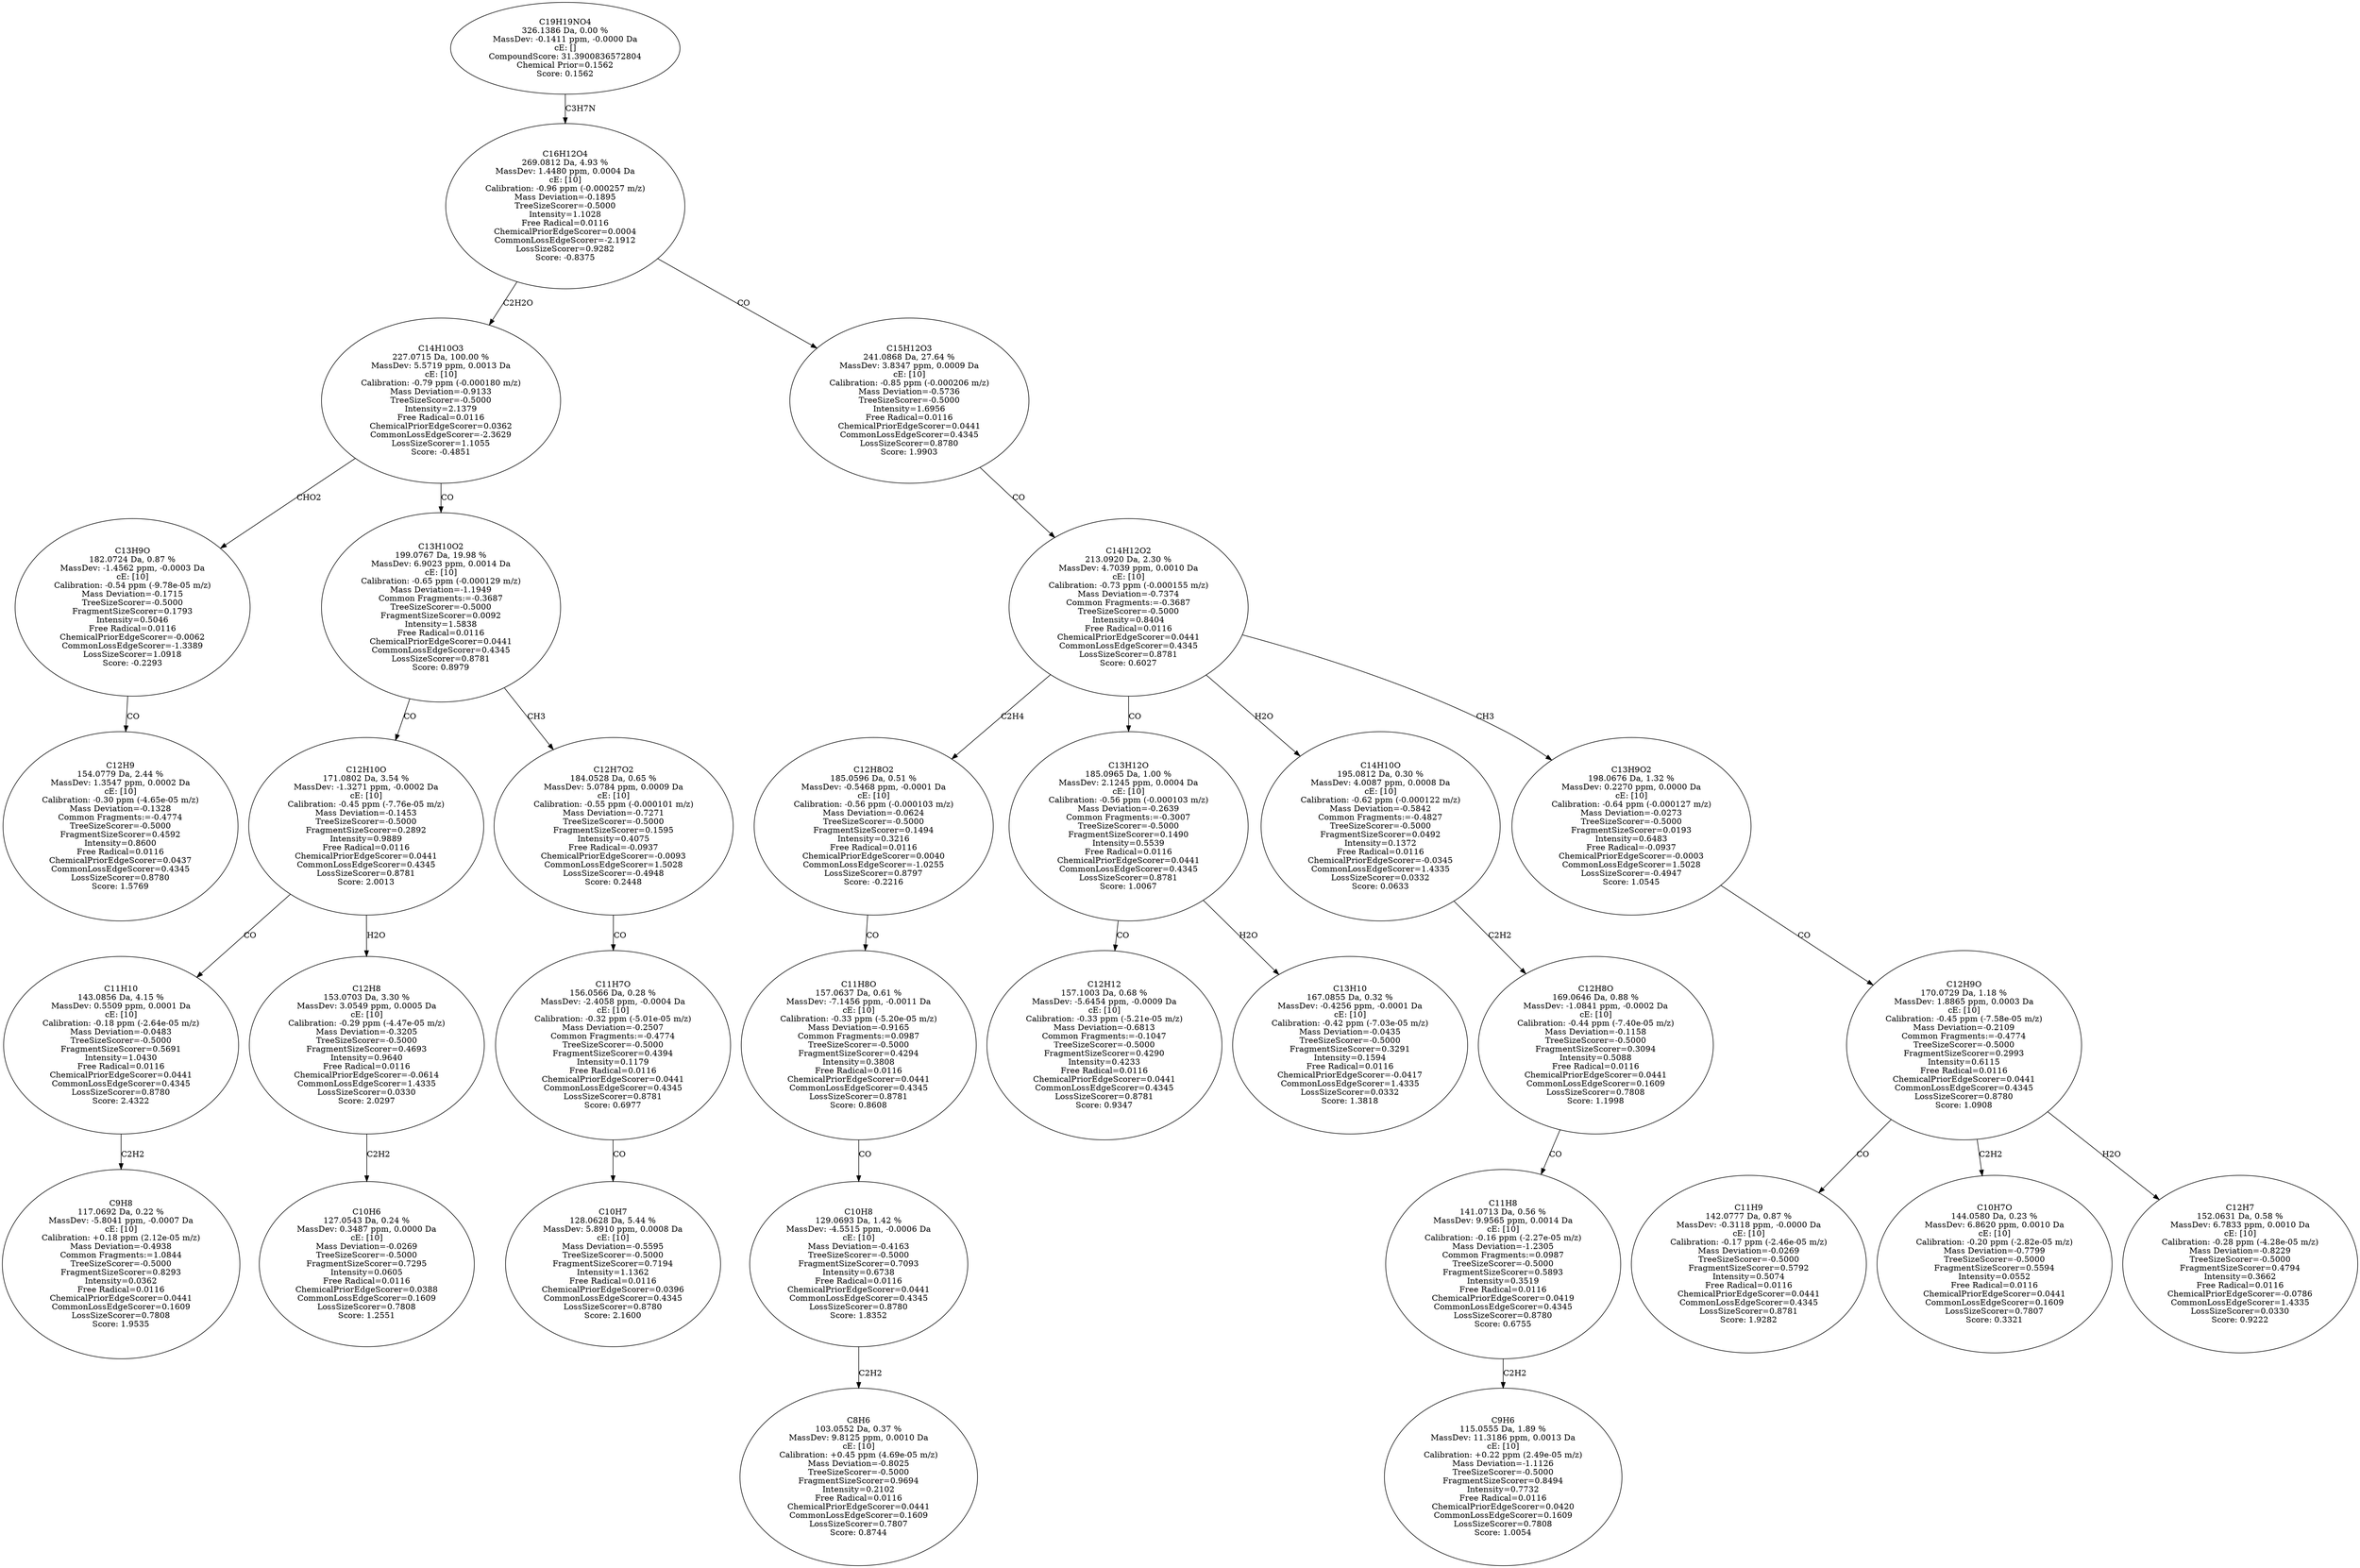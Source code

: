 strict digraph {
v1 [label="C12H9\n154.0779 Da, 2.44 %\nMassDev: 1.3547 ppm, 0.0002 Da\ncE: [10]\nCalibration: -0.30 ppm (-4.65e-05 m/z)\nMass Deviation=-0.1328\nCommon Fragments:=-0.4774\nTreeSizeScorer=-0.5000\nFragmentSizeScorer=0.4592\nIntensity=0.8600\nFree Radical=0.0116\nChemicalPriorEdgeScorer=0.0437\nCommonLossEdgeScorer=0.4345\nLossSizeScorer=0.8780\nScore: 1.5769"];
v2 [label="C13H9O\n182.0724 Da, 0.87 %\nMassDev: -1.4562 ppm, -0.0003 Da\ncE: [10]\nCalibration: -0.54 ppm (-9.78e-05 m/z)\nMass Deviation=-0.1715\nTreeSizeScorer=-0.5000\nFragmentSizeScorer=0.1793\nIntensity=0.5046\nFree Radical=0.0116\nChemicalPriorEdgeScorer=-0.0062\nCommonLossEdgeScorer=-1.3389\nLossSizeScorer=1.0918\nScore: -0.2293"];
v3 [label="C9H8\n117.0692 Da, 0.22 %\nMassDev: -5.8041 ppm, -0.0007 Da\ncE: [10]\nCalibration: +0.18 ppm (2.12e-05 m/z)\nMass Deviation=-0.4938\nCommon Fragments:=1.0844\nTreeSizeScorer=-0.5000\nFragmentSizeScorer=0.8293\nIntensity=0.0362\nFree Radical=0.0116\nChemicalPriorEdgeScorer=0.0441\nCommonLossEdgeScorer=0.1609\nLossSizeScorer=0.7808\nScore: 1.9535"];
v4 [label="C11H10\n143.0856 Da, 4.15 %\nMassDev: 0.5509 ppm, 0.0001 Da\ncE: [10]\nCalibration: -0.18 ppm (-2.64e-05 m/z)\nMass Deviation=-0.0483\nTreeSizeScorer=-0.5000\nFragmentSizeScorer=0.5691\nIntensity=1.0430\nFree Radical=0.0116\nChemicalPriorEdgeScorer=0.0441\nCommonLossEdgeScorer=0.4345\nLossSizeScorer=0.8780\nScore: 2.4322"];
v5 [label="C10H6\n127.0543 Da, 0.24 %\nMassDev: 0.3487 ppm, 0.0000 Da\ncE: [10]\nMass Deviation=-0.0269\nTreeSizeScorer=-0.5000\nFragmentSizeScorer=0.7295\nIntensity=0.0605\nFree Radical=0.0116\nChemicalPriorEdgeScorer=0.0388\nCommonLossEdgeScorer=0.1609\nLossSizeScorer=0.7808\nScore: 1.2551"];
v6 [label="C12H8\n153.0703 Da, 3.30 %\nMassDev: 3.0549 ppm, 0.0005 Da\ncE: [10]\nCalibration: -0.29 ppm (-4.47e-05 m/z)\nMass Deviation=-0.3205\nTreeSizeScorer=-0.5000\nFragmentSizeScorer=0.4693\nIntensity=0.9640\nFree Radical=0.0116\nChemicalPriorEdgeScorer=-0.0614\nCommonLossEdgeScorer=1.4335\nLossSizeScorer=0.0330\nScore: 2.0297"];
v7 [label="C12H10O\n171.0802 Da, 3.54 %\nMassDev: -1.3271 ppm, -0.0002 Da\ncE: [10]\nCalibration: -0.45 ppm (-7.76e-05 m/z)\nMass Deviation=-0.1453\nTreeSizeScorer=-0.5000\nFragmentSizeScorer=0.2892\nIntensity=0.9889\nFree Radical=0.0116\nChemicalPriorEdgeScorer=0.0441\nCommonLossEdgeScorer=0.4345\nLossSizeScorer=0.8781\nScore: 2.0013"];
v8 [label="C10H7\n128.0628 Da, 5.44 %\nMassDev: 5.8910 ppm, 0.0008 Da\ncE: [10]\nMass Deviation=-0.5595\nTreeSizeScorer=-0.5000\nFragmentSizeScorer=0.7194\nIntensity=1.1362\nFree Radical=0.0116\nChemicalPriorEdgeScorer=0.0396\nCommonLossEdgeScorer=0.4345\nLossSizeScorer=0.8780\nScore: 2.1600"];
v9 [label="C11H7O\n156.0566 Da, 0.28 %\nMassDev: -2.4058 ppm, -0.0004 Da\ncE: [10]\nCalibration: -0.32 ppm (-5.01e-05 m/z)\nMass Deviation=-0.2507\nCommon Fragments:=-0.4774\nTreeSizeScorer=-0.5000\nFragmentSizeScorer=0.4394\nIntensity=0.1179\nFree Radical=0.0116\nChemicalPriorEdgeScorer=0.0441\nCommonLossEdgeScorer=0.4345\nLossSizeScorer=0.8781\nScore: 0.6977"];
v10 [label="C12H7O2\n184.0528 Da, 0.65 %\nMassDev: 5.0784 ppm, 0.0009 Da\ncE: [10]\nCalibration: -0.55 ppm (-0.000101 m/z)\nMass Deviation=-0.7271\nTreeSizeScorer=-0.5000\nFragmentSizeScorer=0.1595\nIntensity=0.4075\nFree Radical=-0.0937\nChemicalPriorEdgeScorer=-0.0093\nCommonLossEdgeScorer=1.5028\nLossSizeScorer=-0.4948\nScore: 0.2448"];
v11 [label="C13H10O2\n199.0767 Da, 19.98 %\nMassDev: 6.9023 ppm, 0.0014 Da\ncE: [10]\nCalibration: -0.65 ppm (-0.000129 m/z)\nMass Deviation=-1.1949\nCommon Fragments:=-0.3687\nTreeSizeScorer=-0.5000\nFragmentSizeScorer=0.0092\nIntensity=1.5838\nFree Radical=0.0116\nChemicalPriorEdgeScorer=0.0441\nCommonLossEdgeScorer=0.4345\nLossSizeScorer=0.8781\nScore: 0.8979"];
v12 [label="C14H10O3\n227.0715 Da, 100.00 %\nMassDev: 5.5719 ppm, 0.0013 Da\ncE: [10]\nCalibration: -0.79 ppm (-0.000180 m/z)\nMass Deviation=-0.9133\nTreeSizeScorer=-0.5000\nIntensity=2.1379\nFree Radical=0.0116\nChemicalPriorEdgeScorer=0.0362\nCommonLossEdgeScorer=-2.3629\nLossSizeScorer=1.1055\nScore: -0.4851"];
v13 [label="C8H6\n103.0552 Da, 0.37 %\nMassDev: 9.8125 ppm, 0.0010 Da\ncE: [10]\nCalibration: +0.45 ppm (4.69e-05 m/z)\nMass Deviation=-0.8025\nTreeSizeScorer=-0.5000\nFragmentSizeScorer=0.9694\nIntensity=0.2102\nFree Radical=0.0116\nChemicalPriorEdgeScorer=0.0441\nCommonLossEdgeScorer=0.1609\nLossSizeScorer=0.7807\nScore: 0.8744"];
v14 [label="C10H8\n129.0693 Da, 1.42 %\nMassDev: -4.5515 ppm, -0.0006 Da\ncE: [10]\nMass Deviation=-0.4163\nTreeSizeScorer=-0.5000\nFragmentSizeScorer=0.7093\nIntensity=0.6738\nFree Radical=0.0116\nChemicalPriorEdgeScorer=0.0441\nCommonLossEdgeScorer=0.4345\nLossSizeScorer=0.8780\nScore: 1.8352"];
v15 [label="C11H8O\n157.0637 Da, 0.61 %\nMassDev: -7.1456 ppm, -0.0011 Da\ncE: [10]\nCalibration: -0.33 ppm (-5.20e-05 m/z)\nMass Deviation=-0.9165\nCommon Fragments:=0.0987\nTreeSizeScorer=-0.5000\nFragmentSizeScorer=0.4294\nIntensity=0.3808\nFree Radical=0.0116\nChemicalPriorEdgeScorer=0.0441\nCommonLossEdgeScorer=0.4345\nLossSizeScorer=0.8781\nScore: 0.8608"];
v16 [label="C12H8O2\n185.0596 Da, 0.51 %\nMassDev: -0.5468 ppm, -0.0001 Da\ncE: [10]\nCalibration: -0.56 ppm (-0.000103 m/z)\nMass Deviation=-0.0624\nTreeSizeScorer=-0.5000\nFragmentSizeScorer=0.1494\nIntensity=0.3216\nFree Radical=0.0116\nChemicalPriorEdgeScorer=0.0040\nCommonLossEdgeScorer=-1.0255\nLossSizeScorer=0.8797\nScore: -0.2216"];
v17 [label="C12H12\n157.1003 Da, 0.68 %\nMassDev: -5.6454 ppm, -0.0009 Da\ncE: [10]\nCalibration: -0.33 ppm (-5.21e-05 m/z)\nMass Deviation=-0.6813\nCommon Fragments:=-0.1047\nTreeSizeScorer=-0.5000\nFragmentSizeScorer=0.4290\nIntensity=0.4233\nFree Radical=0.0116\nChemicalPriorEdgeScorer=0.0441\nCommonLossEdgeScorer=0.4345\nLossSizeScorer=0.8781\nScore: 0.9347"];
v18 [label="C13H10\n167.0855 Da, 0.32 %\nMassDev: -0.4256 ppm, -0.0001 Da\ncE: [10]\nCalibration: -0.42 ppm (-7.03e-05 m/z)\nMass Deviation=-0.0435\nTreeSizeScorer=-0.5000\nFragmentSizeScorer=0.3291\nIntensity=0.1594\nFree Radical=0.0116\nChemicalPriorEdgeScorer=-0.0417\nCommonLossEdgeScorer=1.4335\nLossSizeScorer=0.0332\nScore: 1.3818"];
v19 [label="C13H12O\n185.0965 Da, 1.00 %\nMassDev: 2.1245 ppm, 0.0004 Da\ncE: [10]\nCalibration: -0.56 ppm (-0.000103 m/z)\nMass Deviation=-0.2639\nCommon Fragments:=-0.3007\nTreeSizeScorer=-0.5000\nFragmentSizeScorer=0.1490\nIntensity=0.5539\nFree Radical=0.0116\nChemicalPriorEdgeScorer=0.0441\nCommonLossEdgeScorer=0.4345\nLossSizeScorer=0.8781\nScore: 1.0067"];
v20 [label="C9H6\n115.0555 Da, 1.89 %\nMassDev: 11.3186 ppm, 0.0013 Da\ncE: [10]\nCalibration: +0.22 ppm (2.49e-05 m/z)\nMass Deviation=-1.1126\nTreeSizeScorer=-0.5000\nFragmentSizeScorer=0.8494\nIntensity=0.7732\nFree Radical=0.0116\nChemicalPriorEdgeScorer=0.0420\nCommonLossEdgeScorer=0.1609\nLossSizeScorer=0.7808\nScore: 1.0054"];
v21 [label="C11H8\n141.0713 Da, 0.56 %\nMassDev: 9.9565 ppm, 0.0014 Da\ncE: [10]\nCalibration: -0.16 ppm (-2.27e-05 m/z)\nMass Deviation=-1.2305\nCommon Fragments:=0.0987\nTreeSizeScorer=-0.5000\nFragmentSizeScorer=0.5893\nIntensity=0.3519\nFree Radical=0.0116\nChemicalPriorEdgeScorer=0.0419\nCommonLossEdgeScorer=0.4345\nLossSizeScorer=0.8780\nScore: 0.6755"];
v22 [label="C12H8O\n169.0646 Da, 0.88 %\nMassDev: -1.0841 ppm, -0.0002 Da\ncE: [10]\nCalibration: -0.44 ppm (-7.40e-05 m/z)\nMass Deviation=-0.1158\nTreeSizeScorer=-0.5000\nFragmentSizeScorer=0.3094\nIntensity=0.5088\nFree Radical=0.0116\nChemicalPriorEdgeScorer=0.0441\nCommonLossEdgeScorer=0.1609\nLossSizeScorer=0.7808\nScore: 1.1998"];
v23 [label="C14H10O\n195.0812 Da, 0.30 %\nMassDev: 4.0087 ppm, 0.0008 Da\ncE: [10]\nCalibration: -0.62 ppm (-0.000122 m/z)\nMass Deviation=-0.5842\nCommon Fragments:=-0.4827\nTreeSizeScorer=-0.5000\nFragmentSizeScorer=0.0492\nIntensity=0.1372\nFree Radical=0.0116\nChemicalPriorEdgeScorer=-0.0345\nCommonLossEdgeScorer=1.4335\nLossSizeScorer=0.0332\nScore: 0.0633"];
v24 [label="C11H9\n142.0777 Da, 0.87 %\nMassDev: -0.3118 ppm, -0.0000 Da\ncE: [10]\nCalibration: -0.17 ppm (-2.46e-05 m/z)\nMass Deviation=-0.0269\nTreeSizeScorer=-0.5000\nFragmentSizeScorer=0.5792\nIntensity=0.5074\nFree Radical=0.0116\nChemicalPriorEdgeScorer=0.0441\nCommonLossEdgeScorer=0.4345\nLossSizeScorer=0.8781\nScore: 1.9282"];
v25 [label="C10H7O\n144.0580 Da, 0.23 %\nMassDev: 6.8620 ppm, 0.0010 Da\ncE: [10]\nCalibration: -0.20 ppm (-2.82e-05 m/z)\nMass Deviation=-0.7799\nTreeSizeScorer=-0.5000\nFragmentSizeScorer=0.5594\nIntensity=0.0552\nFree Radical=0.0116\nChemicalPriorEdgeScorer=0.0441\nCommonLossEdgeScorer=0.1609\nLossSizeScorer=0.7807\nScore: 0.3321"];
v26 [label="C12H7\n152.0631 Da, 0.58 %\nMassDev: 6.7833 ppm, 0.0010 Da\ncE: [10]\nCalibration: -0.28 ppm (-4.28e-05 m/z)\nMass Deviation=-0.8229\nTreeSizeScorer=-0.5000\nFragmentSizeScorer=0.4794\nIntensity=0.3662\nFree Radical=0.0116\nChemicalPriorEdgeScorer=-0.0786\nCommonLossEdgeScorer=1.4335\nLossSizeScorer=0.0330\nScore: 0.9222"];
v27 [label="C12H9O\n170.0729 Da, 1.18 %\nMassDev: 1.8865 ppm, 0.0003 Da\ncE: [10]\nCalibration: -0.45 ppm (-7.58e-05 m/z)\nMass Deviation=-0.2109\nCommon Fragments:=-0.4774\nTreeSizeScorer=-0.5000\nFragmentSizeScorer=0.2993\nIntensity=0.6115\nFree Radical=0.0116\nChemicalPriorEdgeScorer=0.0441\nCommonLossEdgeScorer=0.4345\nLossSizeScorer=0.8780\nScore: 1.0908"];
v28 [label="C13H9O2\n198.0676 Da, 1.32 %\nMassDev: 0.2270 ppm, 0.0000 Da\ncE: [10]\nCalibration: -0.64 ppm (-0.000127 m/z)\nMass Deviation=-0.0273\nTreeSizeScorer=-0.5000\nFragmentSizeScorer=0.0193\nIntensity=0.6483\nFree Radical=-0.0937\nChemicalPriorEdgeScorer=-0.0003\nCommonLossEdgeScorer=1.5028\nLossSizeScorer=-0.4947\nScore: 1.0545"];
v29 [label="C14H12O2\n213.0920 Da, 2.30 %\nMassDev: 4.7039 ppm, 0.0010 Da\ncE: [10]\nCalibration: -0.73 ppm (-0.000155 m/z)\nMass Deviation=-0.7374\nCommon Fragments:=-0.3687\nTreeSizeScorer=-0.5000\nIntensity=0.8404\nFree Radical=0.0116\nChemicalPriorEdgeScorer=0.0441\nCommonLossEdgeScorer=0.4345\nLossSizeScorer=0.8781\nScore: 0.6027"];
v30 [label="C15H12O3\n241.0868 Da, 27.64 %\nMassDev: 3.8347 ppm, 0.0009 Da\ncE: [10]\nCalibration: -0.85 ppm (-0.000206 m/z)\nMass Deviation=-0.5736\nTreeSizeScorer=-0.5000\nIntensity=1.6956\nFree Radical=0.0116\nChemicalPriorEdgeScorer=0.0441\nCommonLossEdgeScorer=0.4345\nLossSizeScorer=0.8780\nScore: 1.9903"];
v31 [label="C16H12O4\n269.0812 Da, 4.93 %\nMassDev: 1.4480 ppm, 0.0004 Da\ncE: [10]\nCalibration: -0.96 ppm (-0.000257 m/z)\nMass Deviation=-0.1895\nTreeSizeScorer=-0.5000\nIntensity=1.1028\nFree Radical=0.0116\nChemicalPriorEdgeScorer=0.0004\nCommonLossEdgeScorer=-2.1912\nLossSizeScorer=0.9282\nScore: -0.8375"];
v32 [label="C19H19NO4\n326.1386 Da, 0.00 %\nMassDev: -0.1411 ppm, -0.0000 Da\ncE: []\nCompoundScore: 31.3900836572804\nChemical Prior=0.1562\nScore: 0.1562"];
v2 -> v1 [label="CO"];
v12 -> v2 [label="CHO2"];
v4 -> v3 [label="C2H2"];
v7 -> v4 [label="CO"];
v6 -> v5 [label="C2H2"];
v7 -> v6 [label="H2O"];
v11 -> v7 [label="CO"];
v9 -> v8 [label="CO"];
v10 -> v9 [label="CO"];
v11 -> v10 [label="CH3"];
v12 -> v11 [label="CO"];
v31 -> v12 [label="C2H2O"];
v14 -> v13 [label="C2H2"];
v15 -> v14 [label="CO"];
v16 -> v15 [label="CO"];
v29 -> v16 [label="C2H4"];
v19 -> v17 [label="CO"];
v19 -> v18 [label="H2O"];
v29 -> v19 [label="CO"];
v21 -> v20 [label="C2H2"];
v22 -> v21 [label="CO"];
v23 -> v22 [label="C2H2"];
v29 -> v23 [label="H2O"];
v27 -> v24 [label="CO"];
v27 -> v25 [label="C2H2"];
v27 -> v26 [label="H2O"];
v28 -> v27 [label="CO"];
v29 -> v28 [label="CH3"];
v30 -> v29 [label="CO"];
v31 -> v30 [label="CO"];
v32 -> v31 [label="C3H7N"];
}